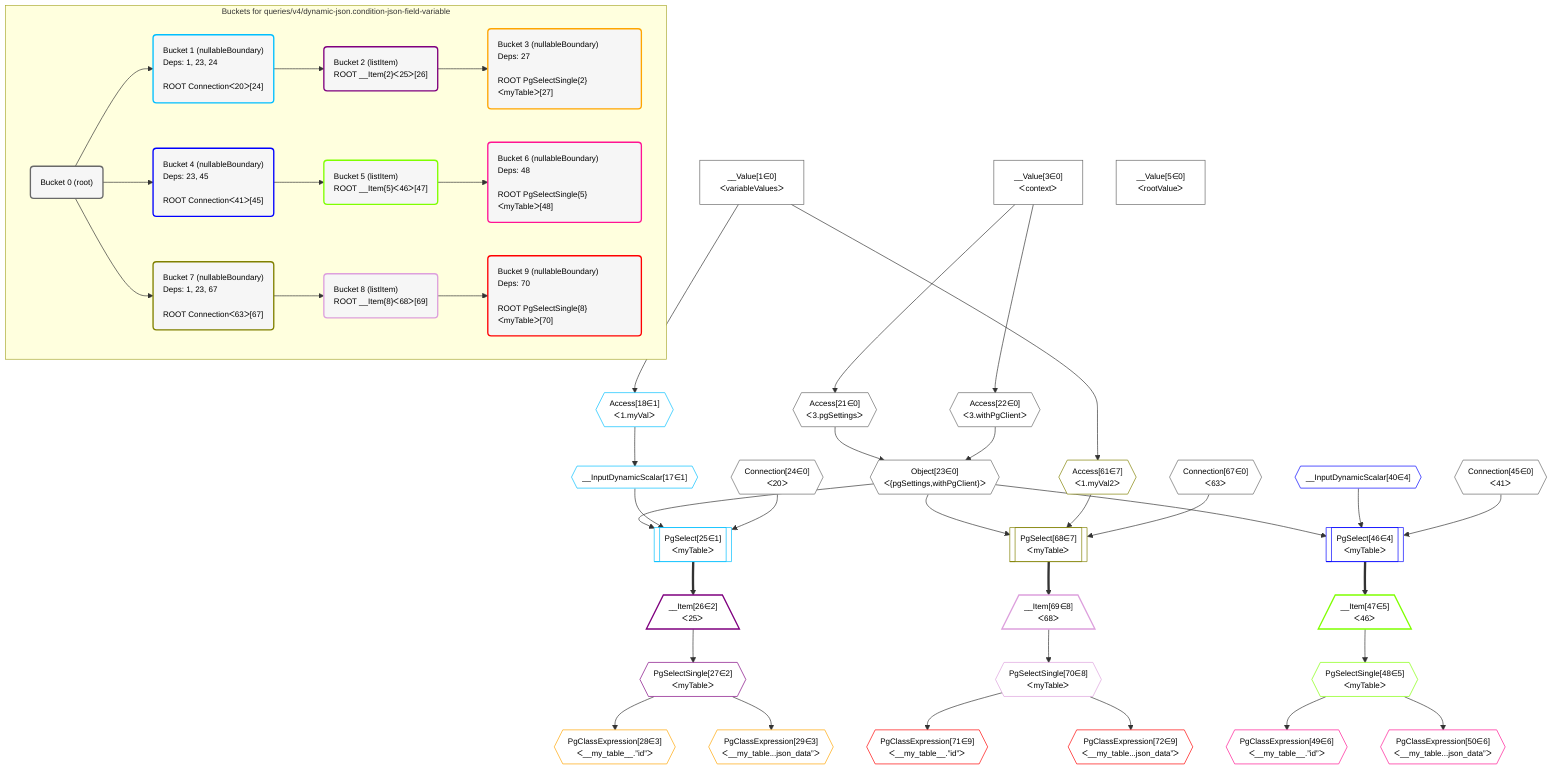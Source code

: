 %%{init: {'themeVariables': { 'fontSize': '12px'}}}%%
graph TD
    classDef path fill:#eee,stroke:#000,color:#000
    classDef plan fill:#fff,stroke-width:1px,color:#000
    classDef itemplan fill:#fff,stroke-width:2px,color:#000
    classDef unbatchedplan fill:#dff,stroke-width:1px,color:#000
    classDef sideeffectplan fill:#fcc,stroke-width:2px,color:#000
    classDef bucket fill:#f6f6f6,color:#000,stroke-width:2px,text-align:left


    %% define steps
    __Value1["__Value[1∈0]<br />ᐸvariableValuesᐳ"]:::plan
    __Value3["__Value[3∈0]<br />ᐸcontextᐳ"]:::plan
    __Value5["__Value[5∈0]<br />ᐸrootValueᐳ"]:::plan
    Access18{{"Access[18∈1]<br />ᐸ1.myValᐳ"}}:::plan
    __InputDynamicScalar17{{"__InputDynamicScalar[17∈1]"}}:::plan
    Access21{{"Access[21∈0]<br />ᐸ3.pgSettingsᐳ"}}:::plan
    Access22{{"Access[22∈0]<br />ᐸ3.withPgClientᐳ"}}:::plan
    Object23{{"Object[23∈0]<br />ᐸ{pgSettings,withPgClient}ᐳ"}}:::plan
    Connection24{{"Connection[24∈0]<br />ᐸ20ᐳ"}}:::plan
    PgSelect25[["PgSelect[25∈1]<br />ᐸmyTableᐳ"]]:::plan
    __Item26[/"__Item[26∈2]<br />ᐸ25ᐳ"\]:::itemplan
    PgSelectSingle27{{"PgSelectSingle[27∈2]<br />ᐸmyTableᐳ"}}:::plan
    PgClassExpression28{{"PgClassExpression[28∈3]<br />ᐸ__my_table__.”id”ᐳ"}}:::plan
    PgClassExpression29{{"PgClassExpression[29∈3]<br />ᐸ__my_table...json_data”ᐳ"}}:::plan
    __InputDynamicScalar40{{"__InputDynamicScalar[40∈4]"}}:::plan
    Connection45{{"Connection[45∈0]<br />ᐸ41ᐳ"}}:::plan
    PgSelect46[["PgSelect[46∈4]<br />ᐸmyTableᐳ"]]:::plan
    __Item47[/"__Item[47∈5]<br />ᐸ46ᐳ"\]:::itemplan
    PgSelectSingle48{{"PgSelectSingle[48∈5]<br />ᐸmyTableᐳ"}}:::plan
    PgClassExpression49{{"PgClassExpression[49∈6]<br />ᐸ__my_table__.”id”ᐳ"}}:::plan
    PgClassExpression50{{"PgClassExpression[50∈6]<br />ᐸ__my_table...json_data”ᐳ"}}:::plan
    Access61{{"Access[61∈7]<br />ᐸ1.myVal2ᐳ"}}:::plan
    Connection67{{"Connection[67∈0]<br />ᐸ63ᐳ"}}:::plan
    PgSelect68[["PgSelect[68∈7]<br />ᐸmyTableᐳ"]]:::plan
    __Item69[/"__Item[69∈8]<br />ᐸ68ᐳ"\]:::itemplan
    PgSelectSingle70{{"PgSelectSingle[70∈8]<br />ᐸmyTableᐳ"}}:::plan
    PgClassExpression71{{"PgClassExpression[71∈9]<br />ᐸ__my_table__.”id”ᐳ"}}:::plan
    PgClassExpression72{{"PgClassExpression[72∈9]<br />ᐸ__my_table...json_data”ᐳ"}}:::plan

    %% plan dependencies
    __Value1 --> Access18
    Access18 --> __InputDynamicScalar17
    __Value3 --> Access21
    __Value3 --> Access22
    Access21 & Access22 --> Object23
    Object23 & __InputDynamicScalar17 & Connection24 --> PgSelect25
    PgSelect25 ==> __Item26
    __Item26 --> PgSelectSingle27
    PgSelectSingle27 --> PgClassExpression28
    PgSelectSingle27 --> PgClassExpression29
    Object23 & __InputDynamicScalar40 & Connection45 --> PgSelect46
    PgSelect46 ==> __Item47
    __Item47 --> PgSelectSingle48
    PgSelectSingle48 --> PgClassExpression49
    PgSelectSingle48 --> PgClassExpression50
    __Value1 --> Access61
    Object23 & Access61 & Connection67 --> PgSelect68
    PgSelect68 ==> __Item69
    __Item69 --> PgSelectSingle70
    PgSelectSingle70 --> PgClassExpression71
    PgSelectSingle70 --> PgClassExpression72

    subgraph "Buckets for queries/v4/dynamic-json.condition-json-field-variable"
    Bucket0("Bucket 0 (root)"):::bucket
    classDef bucket0 stroke:#696969
    class Bucket0,__Value1,__Value3,__Value5,Access21,Access22,Object23,Connection24,Connection45,Connection67 bucket0
    Bucket1("Bucket 1 (nullableBoundary)<br />Deps: 1, 23, 24<br /><br />ROOT Connectionᐸ20ᐳ[24]"):::bucket
    classDef bucket1 stroke:#00bfff
    class Bucket1,__InputDynamicScalar17,Access18,PgSelect25 bucket1
    Bucket2("Bucket 2 (listItem)<br />ROOT __Item{2}ᐸ25ᐳ[26]"):::bucket
    classDef bucket2 stroke:#7f007f
    class Bucket2,__Item26,PgSelectSingle27 bucket2
    Bucket3("Bucket 3 (nullableBoundary)<br />Deps: 27<br /><br />ROOT PgSelectSingle{2}ᐸmyTableᐳ[27]"):::bucket
    classDef bucket3 stroke:#ffa500
    class Bucket3,PgClassExpression28,PgClassExpression29 bucket3
    Bucket4("Bucket 4 (nullableBoundary)<br />Deps: 23, 45<br /><br />ROOT Connectionᐸ41ᐳ[45]"):::bucket
    classDef bucket4 stroke:#0000ff
    class Bucket4,__InputDynamicScalar40,PgSelect46 bucket4
    Bucket5("Bucket 5 (listItem)<br />ROOT __Item{5}ᐸ46ᐳ[47]"):::bucket
    classDef bucket5 stroke:#7fff00
    class Bucket5,__Item47,PgSelectSingle48 bucket5
    Bucket6("Bucket 6 (nullableBoundary)<br />Deps: 48<br /><br />ROOT PgSelectSingle{5}ᐸmyTableᐳ[48]"):::bucket
    classDef bucket6 stroke:#ff1493
    class Bucket6,PgClassExpression49,PgClassExpression50 bucket6
    Bucket7("Bucket 7 (nullableBoundary)<br />Deps: 1, 23, 67<br /><br />ROOT Connectionᐸ63ᐳ[67]"):::bucket
    classDef bucket7 stroke:#808000
    class Bucket7,Access61,PgSelect68 bucket7
    Bucket8("Bucket 8 (listItem)<br />ROOT __Item{8}ᐸ68ᐳ[69]"):::bucket
    classDef bucket8 stroke:#dda0dd
    class Bucket8,__Item69,PgSelectSingle70 bucket8
    Bucket9("Bucket 9 (nullableBoundary)<br />Deps: 70<br /><br />ROOT PgSelectSingle{8}ᐸmyTableᐳ[70]"):::bucket
    classDef bucket9 stroke:#ff0000
    class Bucket9,PgClassExpression71,PgClassExpression72 bucket9
    Bucket0 --> Bucket1 & Bucket4 & Bucket7
    Bucket1 --> Bucket2
    Bucket2 --> Bucket3
    Bucket4 --> Bucket5
    Bucket5 --> Bucket6
    Bucket7 --> Bucket8
    Bucket8 --> Bucket9
    end